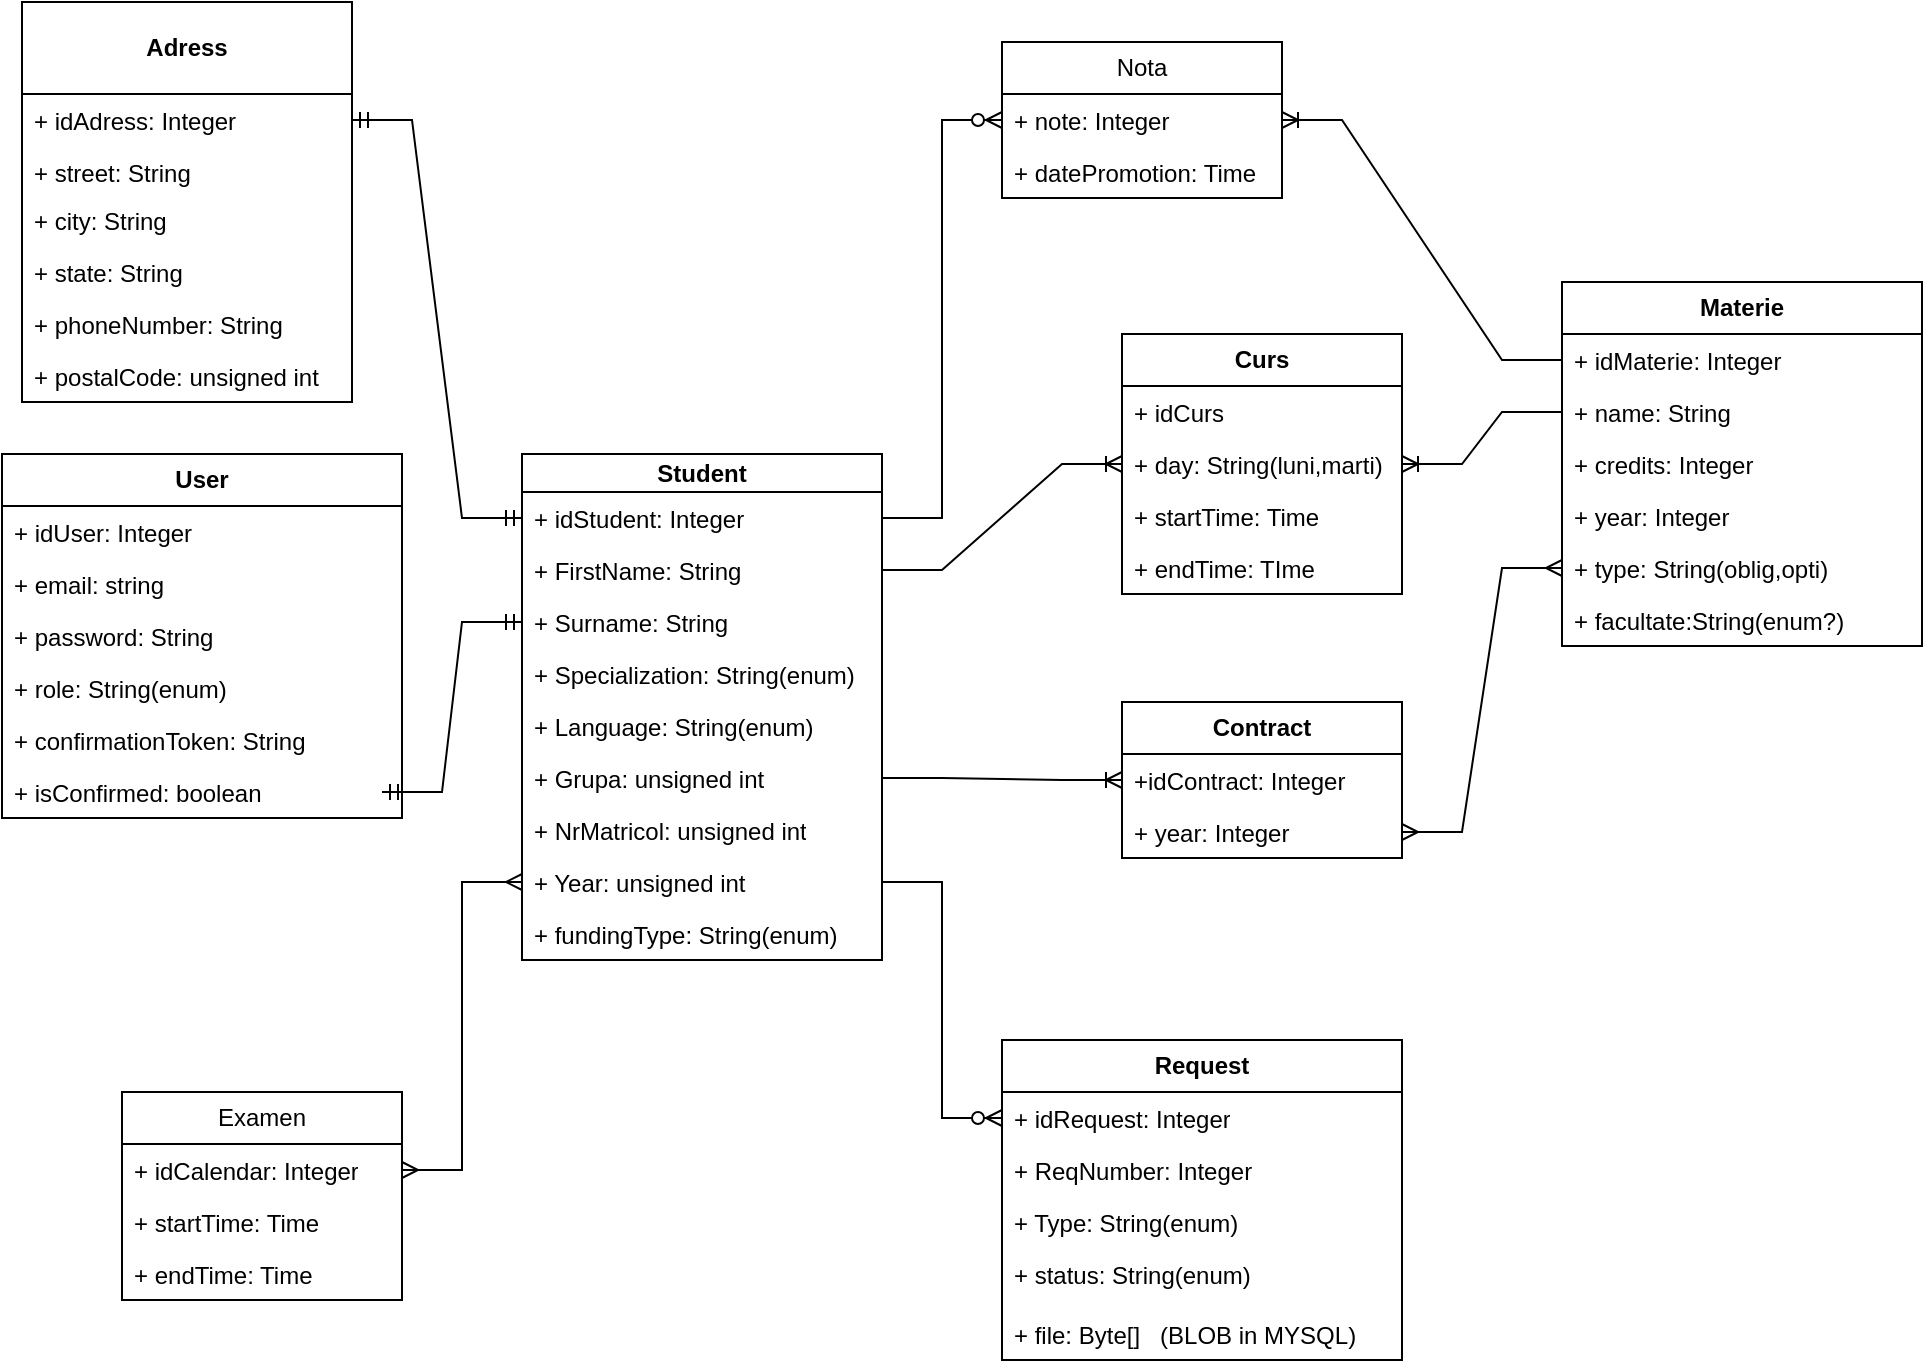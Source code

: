 <mxfile version="22.0.8" type="device">
  <diagram id="C5RBs43oDa-KdzZeNtuy" name="Page-1">
    <mxGraphModel dx="1221" dy="754" grid="1" gridSize="10" guides="1" tooltips="1" connect="1" arrows="1" fold="1" page="1" pageScale="1" pageWidth="827" pageHeight="1169" math="0" shadow="0">
      <root>
        <mxCell id="WIyWlLk6GJQsqaUBKTNV-0" />
        <mxCell id="WIyWlLk6GJQsqaUBKTNV-1" parent="WIyWlLk6GJQsqaUBKTNV-0" />
        <mxCell id="m2MrEZeemoHJi3P0xlMb-0" value="&lt;b&gt;User&lt;/b&gt;" style="swimlane;fontStyle=0;childLayout=stackLayout;horizontal=1;startSize=26;fillColor=none;horizontalStack=0;resizeParent=1;resizeParentMax=0;resizeLast=0;collapsible=1;marginBottom=0;whiteSpace=wrap;html=1;" parent="WIyWlLk6GJQsqaUBKTNV-1" vertex="1">
          <mxGeometry x="20" y="266" width="200" height="182" as="geometry" />
        </mxCell>
        <mxCell id="zprpB0XwS8b1sW2W4oSZ-59" value="+ idUser: Integer" style="text;strokeColor=none;fillColor=none;align=left;verticalAlign=top;spacingLeft=4;spacingRight=4;overflow=hidden;rotatable=0;points=[[0,0.5],[1,0.5]];portConstraint=eastwest;whiteSpace=wrap;html=1;" parent="m2MrEZeemoHJi3P0xlMb-0" vertex="1">
          <mxGeometry y="26" width="200" height="26" as="geometry" />
        </mxCell>
        <mxCell id="m2MrEZeemoHJi3P0xlMb-1" value="+ email: string" style="text;strokeColor=none;fillColor=none;align=left;verticalAlign=top;spacingLeft=4;spacingRight=4;overflow=hidden;rotatable=0;points=[[0,0.5],[1,0.5]];portConstraint=eastwest;whiteSpace=wrap;html=1;" parent="m2MrEZeemoHJi3P0xlMb-0" vertex="1">
          <mxGeometry y="52" width="200" height="26" as="geometry" />
        </mxCell>
        <mxCell id="zprpB0XwS8b1sW2W4oSZ-62" value="" style="edgeStyle=entityRelationEdgeStyle;fontSize=12;html=1;endArrow=ERmandOne;startArrow=ERmandOne;rounded=0;entryX=0;entryY=0.5;entryDx=0;entryDy=0;" parent="m2MrEZeemoHJi3P0xlMb-0" target="zkfFHV4jXpPFQw0GAbJ--1" edge="1">
          <mxGeometry width="100" height="100" relative="1" as="geometry">
            <mxPoint x="190" y="169" as="sourcePoint" />
            <mxPoint x="250" y="54" as="targetPoint" />
            <Array as="points">
              <mxPoint x="200" y="124" />
            </Array>
          </mxGeometry>
        </mxCell>
        <mxCell id="zprpB0XwS8b1sW2W4oSZ-1" value="+ password: String" style="text;strokeColor=none;fillColor=none;align=left;verticalAlign=top;spacingLeft=4;spacingRight=4;overflow=hidden;rotatable=0;points=[[0,0.5],[1,0.5]];portConstraint=eastwest;whiteSpace=wrap;html=1;" parent="m2MrEZeemoHJi3P0xlMb-0" vertex="1">
          <mxGeometry y="78" width="200" height="26" as="geometry" />
        </mxCell>
        <mxCell id="zprpB0XwS8b1sW2W4oSZ-36" value="+ role: String(enum)" style="text;strokeColor=none;fillColor=none;align=left;verticalAlign=top;spacingLeft=4;spacingRight=4;overflow=hidden;rotatable=0;points=[[0,0.5],[1,0.5]];portConstraint=eastwest;whiteSpace=wrap;html=1;" parent="m2MrEZeemoHJi3P0xlMb-0" vertex="1">
          <mxGeometry y="104" width="200" height="26" as="geometry" />
        </mxCell>
        <mxCell id="m2MrEZeemoHJi3P0xlMb-2" value="+ confirmationToken: String" style="text;strokeColor=none;fillColor=none;align=left;verticalAlign=top;spacingLeft=4;spacingRight=4;overflow=hidden;rotatable=0;points=[[0,0.5],[1,0.5]];portConstraint=eastwest;whiteSpace=wrap;html=1;" parent="m2MrEZeemoHJi3P0xlMb-0" vertex="1">
          <mxGeometry y="130" width="200" height="26" as="geometry" />
        </mxCell>
        <mxCell id="m2MrEZeemoHJi3P0xlMb-3" value="+ isConfirmed: boolean" style="text;strokeColor=none;fillColor=none;align=left;verticalAlign=top;spacingLeft=4;spacingRight=4;overflow=hidden;rotatable=0;points=[[0,0.5],[1,0.5]];portConstraint=eastwest;whiteSpace=wrap;html=1;" parent="m2MrEZeemoHJi3P0xlMb-0" vertex="1">
          <mxGeometry y="156" width="200" height="26" as="geometry" />
        </mxCell>
        <mxCell id="m2MrEZeemoHJi3P0xlMb-8" value="&lt;b&gt;Student&lt;/b&gt;" style="swimlane;fontStyle=0;childLayout=stackLayout;horizontal=1;startSize=19;fillColor=none;horizontalStack=0;resizeParent=1;resizeParentMax=0;resizeLast=0;collapsible=1;marginBottom=0;whiteSpace=wrap;html=1;" parent="WIyWlLk6GJQsqaUBKTNV-1" vertex="1">
          <mxGeometry x="280" y="266" width="180" height="253" as="geometry" />
        </mxCell>
        <mxCell id="zprpB0XwS8b1sW2W4oSZ-10" value="+ idStudent: Integer" style="text;strokeColor=none;fillColor=none;align=left;verticalAlign=top;spacingLeft=4;spacingRight=4;overflow=hidden;rotatable=0;points=[[0,0.5],[1,0.5]];portConstraint=eastwest;whiteSpace=wrap;html=1;" parent="m2MrEZeemoHJi3P0xlMb-8" vertex="1">
          <mxGeometry y="19" width="180" height="26" as="geometry" />
        </mxCell>
        <mxCell id="m2MrEZeemoHJi3P0xlMb-9" value="+ FirstName: String" style="text;strokeColor=none;fillColor=none;align=left;verticalAlign=top;spacingLeft=4;spacingRight=4;overflow=hidden;rotatable=0;points=[[0,0.5],[1,0.5]];portConstraint=eastwest;whiteSpace=wrap;html=1;" parent="m2MrEZeemoHJi3P0xlMb-8" vertex="1">
          <mxGeometry y="45" width="180" height="26" as="geometry" />
        </mxCell>
        <mxCell id="zkfFHV4jXpPFQw0GAbJ--1" value="+ Surname: String" style="text;align=left;verticalAlign=top;spacingLeft=4;spacingRight=4;overflow=hidden;rotatable=0;points=[[0,0.5],[1,0.5]];portConstraint=eastwest;" parent="m2MrEZeemoHJi3P0xlMb-8" vertex="1">
          <mxGeometry y="71" width="180" height="26" as="geometry" />
        </mxCell>
        <mxCell id="s00ujkkeMR3Ftc8lROOl-6" value="+ Specialization: String(enum)" style="text;strokeColor=none;fillColor=none;align=left;verticalAlign=top;spacingLeft=4;spacingRight=4;overflow=hidden;rotatable=0;points=[[0,0.5],[1,0.5]];portConstraint=eastwest;whiteSpace=wrap;html=1;" parent="m2MrEZeemoHJi3P0xlMb-8" vertex="1">
          <mxGeometry y="97" width="180" height="26" as="geometry" />
        </mxCell>
        <mxCell id="s00ujkkeMR3Ftc8lROOl-7" value="+ Language: String(enum)" style="text;strokeColor=none;fillColor=none;align=left;verticalAlign=top;spacingLeft=4;spacingRight=4;overflow=hidden;rotatable=0;points=[[0,0.5],[1,0.5]];portConstraint=eastwest;whiteSpace=wrap;html=1;" parent="m2MrEZeemoHJi3P0xlMb-8" vertex="1">
          <mxGeometry y="123" width="180" height="26" as="geometry" />
        </mxCell>
        <mxCell id="m2MrEZeemoHJi3P0xlMb-11" value="+ Grupa: unsigned int" style="text;strokeColor=none;fillColor=none;align=left;verticalAlign=top;spacingLeft=4;spacingRight=4;overflow=hidden;rotatable=0;points=[[0,0.5],[1,0.5]];portConstraint=eastwest;whiteSpace=wrap;html=1;" parent="m2MrEZeemoHJi3P0xlMb-8" vertex="1">
          <mxGeometry y="149" width="180" height="26" as="geometry" />
        </mxCell>
        <mxCell id="m2MrEZeemoHJi3P0xlMb-10" value="+ NrMatricol: unsigned int" style="text;strokeColor=none;fillColor=none;align=left;verticalAlign=top;spacingLeft=4;spacingRight=4;overflow=hidden;rotatable=0;points=[[0,0.5],[1,0.5]];portConstraint=eastwest;whiteSpace=wrap;html=1;" parent="m2MrEZeemoHJi3P0xlMb-8" vertex="1">
          <mxGeometry y="175" width="180" height="26" as="geometry" />
        </mxCell>
        <mxCell id="zprpB0XwS8b1sW2W4oSZ-9" value="+ Year: unsigned int" style="text;strokeColor=none;fillColor=none;align=left;verticalAlign=top;spacingLeft=4;spacingRight=4;overflow=hidden;rotatable=0;points=[[0,0.5],[1,0.5]];portConstraint=eastwest;whiteSpace=wrap;html=1;" parent="m2MrEZeemoHJi3P0xlMb-8" vertex="1">
          <mxGeometry y="201" width="180" height="26" as="geometry" />
        </mxCell>
        <mxCell id="79ovMonusCev_Une4Whr-1" value="+ fundingType: String(enum)" style="text;strokeColor=none;fillColor=none;align=left;verticalAlign=top;spacingLeft=4;spacingRight=4;overflow=hidden;rotatable=0;points=[[0,0.5],[1,0.5]];portConstraint=eastwest;whiteSpace=wrap;html=1;" parent="m2MrEZeemoHJi3P0xlMb-8" vertex="1">
          <mxGeometry y="227" width="180" height="26" as="geometry" />
        </mxCell>
        <mxCell id="m2MrEZeemoHJi3P0xlMb-12" value="&lt;b&gt;Adress&lt;/b&gt;" style="swimlane;fontStyle=0;childLayout=stackLayout;horizontal=1;startSize=46;fillColor=none;horizontalStack=0;resizeParent=1;resizeParentMax=0;resizeLast=0;collapsible=1;marginBottom=0;whiteSpace=wrap;html=1;" parent="WIyWlLk6GJQsqaUBKTNV-1" vertex="1">
          <mxGeometry x="30" y="40" width="165" height="200" as="geometry" />
        </mxCell>
        <mxCell id="zprpB0XwS8b1sW2W4oSZ-35" value="+ idAdress: Integer" style="text;strokeColor=none;fillColor=none;align=left;verticalAlign=top;spacingLeft=4;spacingRight=4;overflow=hidden;rotatable=0;points=[[0,0.5],[1,0.5]];portConstraint=eastwest;whiteSpace=wrap;html=1;" parent="m2MrEZeemoHJi3P0xlMb-12" vertex="1">
          <mxGeometry y="46" width="165" height="26" as="geometry" />
        </mxCell>
        <mxCell id="zkfFHV4jXpPFQw0GAbJ--18" value="+ street: String" style="text;align=left;verticalAlign=top;spacingLeft=4;spacingRight=4;overflow=hidden;rotatable=0;points=[[0,0.5],[1,0.5]];portConstraint=eastwest;" parent="m2MrEZeemoHJi3P0xlMb-12" vertex="1">
          <mxGeometry y="72" width="165" height="24" as="geometry" />
        </mxCell>
        <mxCell id="zkfFHV4jXpPFQw0GAbJ--19" value="+ city: String" style="text;align=left;verticalAlign=top;spacingLeft=4;spacingRight=4;overflow=hidden;rotatable=0;points=[[0,0.5],[1,0.5]];portConstraint=eastwest;rounded=0;shadow=0;html=0;" parent="m2MrEZeemoHJi3P0xlMb-12" vertex="1">
          <mxGeometry y="96" width="165" height="26" as="geometry" />
        </mxCell>
        <mxCell id="zkfFHV4jXpPFQw0GAbJ--20" value="+ state: String" style="text;align=left;verticalAlign=top;spacingLeft=4;spacingRight=4;overflow=hidden;rotatable=0;points=[[0,0.5],[1,0.5]];portConstraint=eastwest;rounded=0;shadow=0;html=0;" parent="m2MrEZeemoHJi3P0xlMb-12" vertex="1">
          <mxGeometry y="122" width="165" height="26" as="geometry" />
        </mxCell>
        <mxCell id="zprpB0XwS8b1sW2W4oSZ-31" value="+ phoneNumber: String" style="text;strokeColor=none;fillColor=none;align=left;verticalAlign=top;spacingLeft=4;spacingRight=4;overflow=hidden;rotatable=0;points=[[0,0.5],[1,0.5]];portConstraint=eastwest;whiteSpace=wrap;html=1;" parent="m2MrEZeemoHJi3P0xlMb-12" vertex="1">
          <mxGeometry y="148" width="165" height="26" as="geometry" />
        </mxCell>
        <mxCell id="zkfFHV4jXpPFQw0GAbJ--21" value="+ postalCode: unsigned int" style="text;align=left;verticalAlign=top;spacingLeft=4;spacingRight=4;overflow=hidden;rotatable=0;points=[[0,0.5],[1,0.5]];portConstraint=eastwest;rounded=0;shadow=0;html=0;" parent="m2MrEZeemoHJi3P0xlMb-12" vertex="1">
          <mxGeometry y="174" width="165" height="26" as="geometry" />
        </mxCell>
        <mxCell id="zprpB0XwS8b1sW2W4oSZ-4" value="&lt;b&gt;Request&lt;/b&gt;" style="swimlane;fontStyle=0;childLayout=stackLayout;horizontal=1;startSize=26;fillColor=none;horizontalStack=0;resizeParent=1;resizeParentMax=0;resizeLast=0;collapsible=1;marginBottom=0;whiteSpace=wrap;html=1;" parent="WIyWlLk6GJQsqaUBKTNV-1" vertex="1">
          <mxGeometry x="520" y="559" width="200" height="160" as="geometry" />
        </mxCell>
        <mxCell id="zprpB0XwS8b1sW2W4oSZ-11" value="+ idRequest: Integer" style="text;strokeColor=none;fillColor=none;align=left;verticalAlign=top;spacingLeft=4;spacingRight=4;overflow=hidden;rotatable=0;points=[[0,0.5],[1,0.5]];portConstraint=eastwest;whiteSpace=wrap;html=1;" parent="zprpB0XwS8b1sW2W4oSZ-4" vertex="1">
          <mxGeometry y="26" width="200" height="26" as="geometry" />
        </mxCell>
        <mxCell id="zprpB0XwS8b1sW2W4oSZ-5" value="+ ReqNumber: Integer" style="text;strokeColor=none;fillColor=none;align=left;verticalAlign=top;spacingLeft=4;spacingRight=4;overflow=hidden;rotatable=0;points=[[0,0.5],[1,0.5]];portConstraint=eastwest;whiteSpace=wrap;html=1;" parent="zprpB0XwS8b1sW2W4oSZ-4" vertex="1">
          <mxGeometry y="52" width="200" height="26" as="geometry" />
        </mxCell>
        <mxCell id="zprpB0XwS8b1sW2W4oSZ-6" value="+ Type: String(enum)" style="text;strokeColor=none;fillColor=none;align=left;verticalAlign=top;spacingLeft=4;spacingRight=4;overflow=hidden;rotatable=0;points=[[0,0.5],[1,0.5]];portConstraint=eastwest;whiteSpace=wrap;html=1;" parent="zprpB0XwS8b1sW2W4oSZ-4" vertex="1">
          <mxGeometry y="78" width="200" height="26" as="geometry" />
        </mxCell>
        <mxCell id="s00ujkkeMR3Ftc8lROOl-4" value="+ status: String(enum)" style="text;strokeColor=none;fillColor=none;align=left;verticalAlign=top;spacingLeft=4;spacingRight=4;overflow=hidden;rotatable=0;points=[[0,0.5],[1,0.5]];portConstraint=eastwest;whiteSpace=wrap;html=1;" parent="zprpB0XwS8b1sW2W4oSZ-4" vertex="1">
          <mxGeometry y="104" width="200" height="30" as="geometry" />
        </mxCell>
        <mxCell id="zprpB0XwS8b1sW2W4oSZ-7" value="+ file: Byte[]&amp;nbsp; &amp;nbsp;(BLOB in MYSQL)" style="text;strokeColor=none;fillColor=none;align=left;verticalAlign=top;spacingLeft=4;spacingRight=4;overflow=hidden;rotatable=0;points=[[0,0.5],[1,0.5]];portConstraint=eastwest;whiteSpace=wrap;html=1;" parent="zprpB0XwS8b1sW2W4oSZ-4" vertex="1">
          <mxGeometry y="134" width="200" height="26" as="geometry" />
        </mxCell>
        <mxCell id="zprpB0XwS8b1sW2W4oSZ-16" value="&lt;b&gt;Materie&lt;/b&gt;" style="swimlane;fontStyle=0;childLayout=stackLayout;horizontal=1;startSize=26;fillColor=none;horizontalStack=0;resizeParent=1;resizeParentMax=0;resizeLast=0;collapsible=1;marginBottom=0;whiteSpace=wrap;html=1;" parent="WIyWlLk6GJQsqaUBKTNV-1" vertex="1">
          <mxGeometry x="800" y="180" width="180" height="182" as="geometry" />
        </mxCell>
        <mxCell id="zprpB0XwS8b1sW2W4oSZ-17" value="+ idMaterie: Integer" style="text;strokeColor=none;fillColor=none;align=left;verticalAlign=top;spacingLeft=4;spacingRight=4;overflow=hidden;rotatable=0;points=[[0,0.5],[1,0.5]];portConstraint=eastwest;whiteSpace=wrap;html=1;" parent="zprpB0XwS8b1sW2W4oSZ-16" vertex="1">
          <mxGeometry y="26" width="180" height="26" as="geometry" />
        </mxCell>
        <mxCell id="zprpB0XwS8b1sW2W4oSZ-18" value="+ name: String" style="text;strokeColor=none;fillColor=none;align=left;verticalAlign=top;spacingLeft=4;spacingRight=4;overflow=hidden;rotatable=0;points=[[0,0.5],[1,0.5]];portConstraint=eastwest;whiteSpace=wrap;html=1;" parent="zprpB0XwS8b1sW2W4oSZ-16" vertex="1">
          <mxGeometry y="52" width="180" height="26" as="geometry" />
        </mxCell>
        <mxCell id="zprpB0XwS8b1sW2W4oSZ-19" value="+ credits: Integer" style="text;strokeColor=none;fillColor=none;align=left;verticalAlign=top;spacingLeft=4;spacingRight=4;overflow=hidden;rotatable=0;points=[[0,0.5],[1,0.5]];portConstraint=eastwest;whiteSpace=wrap;html=1;" parent="zprpB0XwS8b1sW2W4oSZ-16" vertex="1">
          <mxGeometry y="78" width="180" height="26" as="geometry" />
        </mxCell>
        <mxCell id="s00ujkkeMR3Ftc8lROOl-3" value="+ year: Integer" style="text;strokeColor=none;fillColor=none;align=left;verticalAlign=top;spacingLeft=4;spacingRight=4;overflow=hidden;rotatable=0;points=[[0,0.5],[1,0.5]];portConstraint=eastwest;whiteSpace=wrap;html=1;" parent="zprpB0XwS8b1sW2W4oSZ-16" vertex="1">
          <mxGeometry y="104" width="180" height="26" as="geometry" />
        </mxCell>
        <mxCell id="s00ujkkeMR3Ftc8lROOl-0" value="+ type: String(oblig,opti)" style="text;strokeColor=none;fillColor=none;align=left;verticalAlign=top;spacingLeft=4;spacingRight=4;overflow=hidden;rotatable=0;points=[[0,0.5],[1,0.5]];portConstraint=eastwest;whiteSpace=wrap;html=1;" parent="zprpB0XwS8b1sW2W4oSZ-16" vertex="1">
          <mxGeometry y="130" width="180" height="26" as="geometry" />
        </mxCell>
        <mxCell id="i-nIRuKCyoJcEmTL3LH_-0" value="+ facultate:String(enum?)" style="text;strokeColor=none;fillColor=none;align=left;verticalAlign=top;spacingLeft=4;spacingRight=4;overflow=hidden;rotatable=0;points=[[0,0.5],[1,0.5]];portConstraint=eastwest;whiteSpace=wrap;html=1;" parent="zprpB0XwS8b1sW2W4oSZ-16" vertex="1">
          <mxGeometry y="156" width="180" height="26" as="geometry" />
        </mxCell>
        <mxCell id="zprpB0XwS8b1sW2W4oSZ-64" value="&lt;b&gt;Contract&lt;/b&gt;" style="swimlane;fontStyle=0;childLayout=stackLayout;horizontal=1;startSize=26;fillColor=none;horizontalStack=0;resizeParent=1;resizeParentMax=0;resizeLast=0;collapsible=1;marginBottom=0;whiteSpace=wrap;html=1;" parent="WIyWlLk6GJQsqaUBKTNV-1" vertex="1">
          <mxGeometry x="580" y="390" width="140" height="78" as="geometry" />
        </mxCell>
        <mxCell id="zprpB0XwS8b1sW2W4oSZ-65" value="+idContract: Integer" style="text;strokeColor=none;fillColor=none;align=left;verticalAlign=top;spacingLeft=4;spacingRight=4;overflow=hidden;rotatable=0;points=[[0,0.5],[1,0.5]];portConstraint=eastwest;whiteSpace=wrap;html=1;" parent="zprpB0XwS8b1sW2W4oSZ-64" vertex="1">
          <mxGeometry y="26" width="140" height="26" as="geometry" />
        </mxCell>
        <mxCell id="zprpB0XwS8b1sW2W4oSZ-67" value="+ year: Integer" style="text;strokeColor=none;fillColor=none;align=left;verticalAlign=top;spacingLeft=4;spacingRight=4;overflow=hidden;rotatable=0;points=[[0,0.5],[1,0.5]];portConstraint=eastwest;whiteSpace=wrap;html=1;" parent="zprpB0XwS8b1sW2W4oSZ-64" vertex="1">
          <mxGeometry y="52" width="140" height="26" as="geometry" />
        </mxCell>
        <mxCell id="zprpB0XwS8b1sW2W4oSZ-77" value="&lt;b&gt;Curs&lt;/b&gt;" style="swimlane;fontStyle=0;childLayout=stackLayout;horizontal=1;startSize=26;fillColor=none;horizontalStack=0;resizeParent=1;resizeParentMax=0;resizeLast=0;collapsible=1;marginBottom=0;whiteSpace=wrap;html=1;" parent="WIyWlLk6GJQsqaUBKTNV-1" vertex="1">
          <mxGeometry x="580" y="206" width="140" height="130" as="geometry" />
        </mxCell>
        <mxCell id="zprpB0XwS8b1sW2W4oSZ-78" value="+ idCurs" style="text;strokeColor=none;fillColor=none;align=left;verticalAlign=top;spacingLeft=4;spacingRight=4;overflow=hidden;rotatable=0;points=[[0,0.5],[1,0.5]];portConstraint=eastwest;whiteSpace=wrap;html=1;" parent="zprpB0XwS8b1sW2W4oSZ-77" vertex="1">
          <mxGeometry y="26" width="140" height="26" as="geometry" />
        </mxCell>
        <mxCell id="zprpB0XwS8b1sW2W4oSZ-79" value="+ day: String(luni,marti)" style="text;strokeColor=none;fillColor=none;align=left;verticalAlign=top;spacingLeft=4;spacingRight=4;overflow=hidden;rotatable=0;points=[[0,0.5],[1,0.5]];portConstraint=eastwest;whiteSpace=wrap;html=1;" parent="zprpB0XwS8b1sW2W4oSZ-77" vertex="1">
          <mxGeometry y="52" width="140" height="26" as="geometry" />
        </mxCell>
        <mxCell id="zprpB0XwS8b1sW2W4oSZ-80" value="+ startTime: Time" style="text;strokeColor=none;fillColor=none;align=left;verticalAlign=top;spacingLeft=4;spacingRight=4;overflow=hidden;rotatable=0;points=[[0,0.5],[1,0.5]];portConstraint=eastwest;whiteSpace=wrap;html=1;" parent="zprpB0XwS8b1sW2W4oSZ-77" vertex="1">
          <mxGeometry y="78" width="140" height="26" as="geometry" />
        </mxCell>
        <mxCell id="zprpB0XwS8b1sW2W4oSZ-81" value="+ endTime: TIme" style="text;strokeColor=none;fillColor=none;align=left;verticalAlign=top;spacingLeft=4;spacingRight=4;overflow=hidden;rotatable=0;points=[[0,0.5],[1,0.5]];portConstraint=eastwest;whiteSpace=wrap;html=1;" parent="zprpB0XwS8b1sW2W4oSZ-77" vertex="1">
          <mxGeometry y="104" width="140" height="26" as="geometry" />
        </mxCell>
        <mxCell id="zprpB0XwS8b1sW2W4oSZ-84" value="" style="edgeStyle=entityRelationEdgeStyle;fontSize=12;html=1;endArrow=ERoneToMany;rounded=0;entryX=0;entryY=0.5;entryDx=0;entryDy=0;exitX=1;exitY=0.5;exitDx=0;exitDy=0;" parent="WIyWlLk6GJQsqaUBKTNV-1" source="m2MrEZeemoHJi3P0xlMb-11" target="zprpB0XwS8b1sW2W4oSZ-65" edge="1">
          <mxGeometry width="100" height="100" relative="1" as="geometry">
            <mxPoint x="550" y="500" as="sourcePoint" />
            <mxPoint x="650" y="400" as="targetPoint" />
          </mxGeometry>
        </mxCell>
        <mxCell id="s00ujkkeMR3Ftc8lROOl-2" value="" style="edgeStyle=entityRelationEdgeStyle;fontSize=12;html=1;endArrow=ERmandOne;startArrow=ERmandOne;rounded=0;entryX=1;entryY=0.5;entryDx=0;entryDy=0;strokeColor=default;movable=1;exitX=0;exitY=0.5;exitDx=0;exitDy=0;" parent="WIyWlLk6GJQsqaUBKTNV-1" source="zprpB0XwS8b1sW2W4oSZ-10" target="zprpB0XwS8b1sW2W4oSZ-35" edge="1">
          <mxGeometry width="100" height="100" relative="1" as="geometry">
            <mxPoint x="250" y="309" as="sourcePoint" />
            <mxPoint x="215" y="70" as="targetPoint" />
            <Array as="points">
              <mxPoint x="240" y="231" />
            </Array>
          </mxGeometry>
        </mxCell>
        <mxCell id="s00ujkkeMR3Ftc8lROOl-9" value="Examen" style="swimlane;fontStyle=0;childLayout=stackLayout;horizontal=1;startSize=26;fillColor=none;horizontalStack=0;resizeParent=1;resizeParentMax=0;resizeLast=0;collapsible=1;marginBottom=0;whiteSpace=wrap;html=1;" parent="WIyWlLk6GJQsqaUBKTNV-1" vertex="1">
          <mxGeometry x="80" y="585" width="140" height="104" as="geometry" />
        </mxCell>
        <mxCell id="s00ujkkeMR3Ftc8lROOl-10" value="+ idCalendar: Integer" style="text;strokeColor=none;fillColor=none;align=left;verticalAlign=top;spacingLeft=4;spacingRight=4;overflow=hidden;rotatable=0;points=[[0,0.5],[1,0.5]];portConstraint=eastwest;whiteSpace=wrap;html=1;" parent="s00ujkkeMR3Ftc8lROOl-9" vertex="1">
          <mxGeometry y="26" width="140" height="26" as="geometry" />
        </mxCell>
        <mxCell id="s00ujkkeMR3Ftc8lROOl-11" value="+ startTime: Time" style="text;strokeColor=none;fillColor=none;align=left;verticalAlign=top;spacingLeft=4;spacingRight=4;overflow=hidden;rotatable=0;points=[[0,0.5],[1,0.5]];portConstraint=eastwest;whiteSpace=wrap;html=1;" parent="s00ujkkeMR3Ftc8lROOl-9" vertex="1">
          <mxGeometry y="52" width="140" height="26" as="geometry" />
        </mxCell>
        <mxCell id="s00ujkkeMR3Ftc8lROOl-12" value="+ endTime: Time" style="text;strokeColor=none;fillColor=none;align=left;verticalAlign=top;spacingLeft=4;spacingRight=4;overflow=hidden;rotatable=0;points=[[0,0.5],[1,0.5]];portConstraint=eastwest;whiteSpace=wrap;html=1;" parent="s00ujkkeMR3Ftc8lROOl-9" vertex="1">
          <mxGeometry y="78" width="140" height="26" as="geometry" />
        </mxCell>
        <mxCell id="s00ujkkeMR3Ftc8lROOl-14" value="" style="edgeStyle=entityRelationEdgeStyle;fontSize=12;html=1;endArrow=ERmany;startArrow=ERmany;rounded=0;entryX=0;entryY=0.5;entryDx=0;entryDy=0;" parent="WIyWlLk6GJQsqaUBKTNV-1" source="s00ujkkeMR3Ftc8lROOl-10" target="zprpB0XwS8b1sW2W4oSZ-9" edge="1">
          <mxGeometry width="100" height="100" relative="1" as="geometry">
            <mxPoint x="240" y="650" as="sourcePoint" />
            <mxPoint x="320" y="530" as="targetPoint" />
          </mxGeometry>
        </mxCell>
        <mxCell id="s00ujkkeMR3Ftc8lROOl-19" value="" style="edgeStyle=entityRelationEdgeStyle;fontSize=12;html=1;endArrow=ERzeroToMany;endFill=1;rounded=0;entryX=0;entryY=0.5;entryDx=0;entryDy=0;exitX=1;exitY=0.5;exitDx=0;exitDy=0;" parent="WIyWlLk6GJQsqaUBKTNV-1" source="zprpB0XwS8b1sW2W4oSZ-9" target="zprpB0XwS8b1sW2W4oSZ-11" edge="1">
          <mxGeometry width="100" height="100" relative="1" as="geometry">
            <mxPoint x="270" y="760" as="sourcePoint" />
            <mxPoint x="370" y="660" as="targetPoint" />
          </mxGeometry>
        </mxCell>
        <mxCell id="s00ujkkeMR3Ftc8lROOl-30" value="" style="edgeStyle=entityRelationEdgeStyle;fontSize=12;html=1;endArrow=ERoneToMany;rounded=0;exitX=1;exitY=0.5;exitDx=0;exitDy=0;entryX=0;entryY=0.5;entryDx=0;entryDy=0;" parent="WIyWlLk6GJQsqaUBKTNV-1" source="m2MrEZeemoHJi3P0xlMb-9" target="zprpB0XwS8b1sW2W4oSZ-79" edge="1">
          <mxGeometry width="100" height="100" relative="1" as="geometry">
            <mxPoint x="530" y="380" as="sourcePoint" />
            <mxPoint x="630" y="280" as="targetPoint" />
          </mxGeometry>
        </mxCell>
        <mxCell id="s00ujkkeMR3Ftc8lROOl-27" value="" style="edgeStyle=entityRelationEdgeStyle;fontSize=12;html=1;endArrow=ERoneToMany;rounded=0;exitX=0;exitY=0.5;exitDx=0;exitDy=0;" parent="WIyWlLk6GJQsqaUBKTNV-1" source="zprpB0XwS8b1sW2W4oSZ-18" target="zprpB0XwS8b1sW2W4oSZ-79" edge="1">
          <mxGeometry width="100" height="100" relative="1" as="geometry">
            <mxPoint x="730" y="350" as="sourcePoint" />
            <mxPoint x="830" y="250" as="targetPoint" />
          </mxGeometry>
        </mxCell>
        <mxCell id="iIOzFx9FwyebSsbuE6Lk-0" value="Nota" style="swimlane;fontStyle=0;childLayout=stackLayout;horizontal=1;startSize=26;fillColor=none;horizontalStack=0;resizeParent=1;resizeParentMax=0;resizeLast=0;collapsible=1;marginBottom=0;whiteSpace=wrap;html=1;" parent="WIyWlLk6GJQsqaUBKTNV-1" vertex="1">
          <mxGeometry x="520" y="60" width="140" height="78" as="geometry" />
        </mxCell>
        <mxCell id="iIOzFx9FwyebSsbuE6Lk-1" value="+ note: Integer" style="text;strokeColor=none;fillColor=none;align=left;verticalAlign=top;spacingLeft=4;spacingRight=4;overflow=hidden;rotatable=0;points=[[0,0.5],[1,0.5]];portConstraint=eastwest;whiteSpace=wrap;html=1;" parent="iIOzFx9FwyebSsbuE6Lk-0" vertex="1">
          <mxGeometry y="26" width="140" height="26" as="geometry" />
        </mxCell>
        <mxCell id="iIOzFx9FwyebSsbuE6Lk-2" value="+ datePromotion: Time" style="text;strokeColor=none;fillColor=none;align=left;verticalAlign=top;spacingLeft=4;spacingRight=4;overflow=hidden;rotatable=0;points=[[0,0.5],[1,0.5]];portConstraint=eastwest;whiteSpace=wrap;html=1;" parent="iIOzFx9FwyebSsbuE6Lk-0" vertex="1">
          <mxGeometry y="52" width="140" height="26" as="geometry" />
        </mxCell>
        <mxCell id="iIOzFx9FwyebSsbuE6Lk-6" value="" style="edgeStyle=entityRelationEdgeStyle;fontSize=12;html=1;endArrow=ERzeroToMany;endFill=1;rounded=0;exitX=1;exitY=0.5;exitDx=0;exitDy=0;entryX=0;entryY=0.5;entryDx=0;entryDy=0;" parent="WIyWlLk6GJQsqaUBKTNV-1" source="zprpB0XwS8b1sW2W4oSZ-10" target="iIOzFx9FwyebSsbuE6Lk-1" edge="1">
          <mxGeometry width="100" height="100" relative="1" as="geometry">
            <mxPoint x="460" y="300" as="sourcePoint" />
            <mxPoint x="560" y="200" as="targetPoint" />
          </mxGeometry>
        </mxCell>
        <mxCell id="79ovMonusCev_Une4Whr-0" value="" style="edgeStyle=entityRelationEdgeStyle;fontSize=12;html=1;endArrow=ERoneToMany;rounded=0;exitX=0;exitY=0.5;exitDx=0;exitDy=0;entryX=1;entryY=0.5;entryDx=0;entryDy=0;" parent="WIyWlLk6GJQsqaUBKTNV-1" source="zprpB0XwS8b1sW2W4oSZ-17" target="iIOzFx9FwyebSsbuE6Lk-1" edge="1">
          <mxGeometry width="100" height="100" relative="1" as="geometry">
            <mxPoint x="700" y="180" as="sourcePoint" />
            <mxPoint x="800" y="80" as="targetPoint" />
          </mxGeometry>
        </mxCell>
        <mxCell id="i-nIRuKCyoJcEmTL3LH_-1" value="" style="edgeStyle=entityRelationEdgeStyle;fontSize=12;html=1;endArrow=ERmany;startArrow=ERmany;rounded=0;entryX=0;entryY=0.5;entryDx=0;entryDy=0;exitX=1;exitY=0.5;exitDx=0;exitDy=0;" parent="WIyWlLk6GJQsqaUBKTNV-1" source="zprpB0XwS8b1sW2W4oSZ-67" target="s00ujkkeMR3Ftc8lROOl-0" edge="1">
          <mxGeometry width="100" height="100" relative="1" as="geometry">
            <mxPoint x="570" y="440" as="sourcePoint" />
            <mxPoint x="670" y="340" as="targetPoint" />
          </mxGeometry>
        </mxCell>
      </root>
    </mxGraphModel>
  </diagram>
</mxfile>
